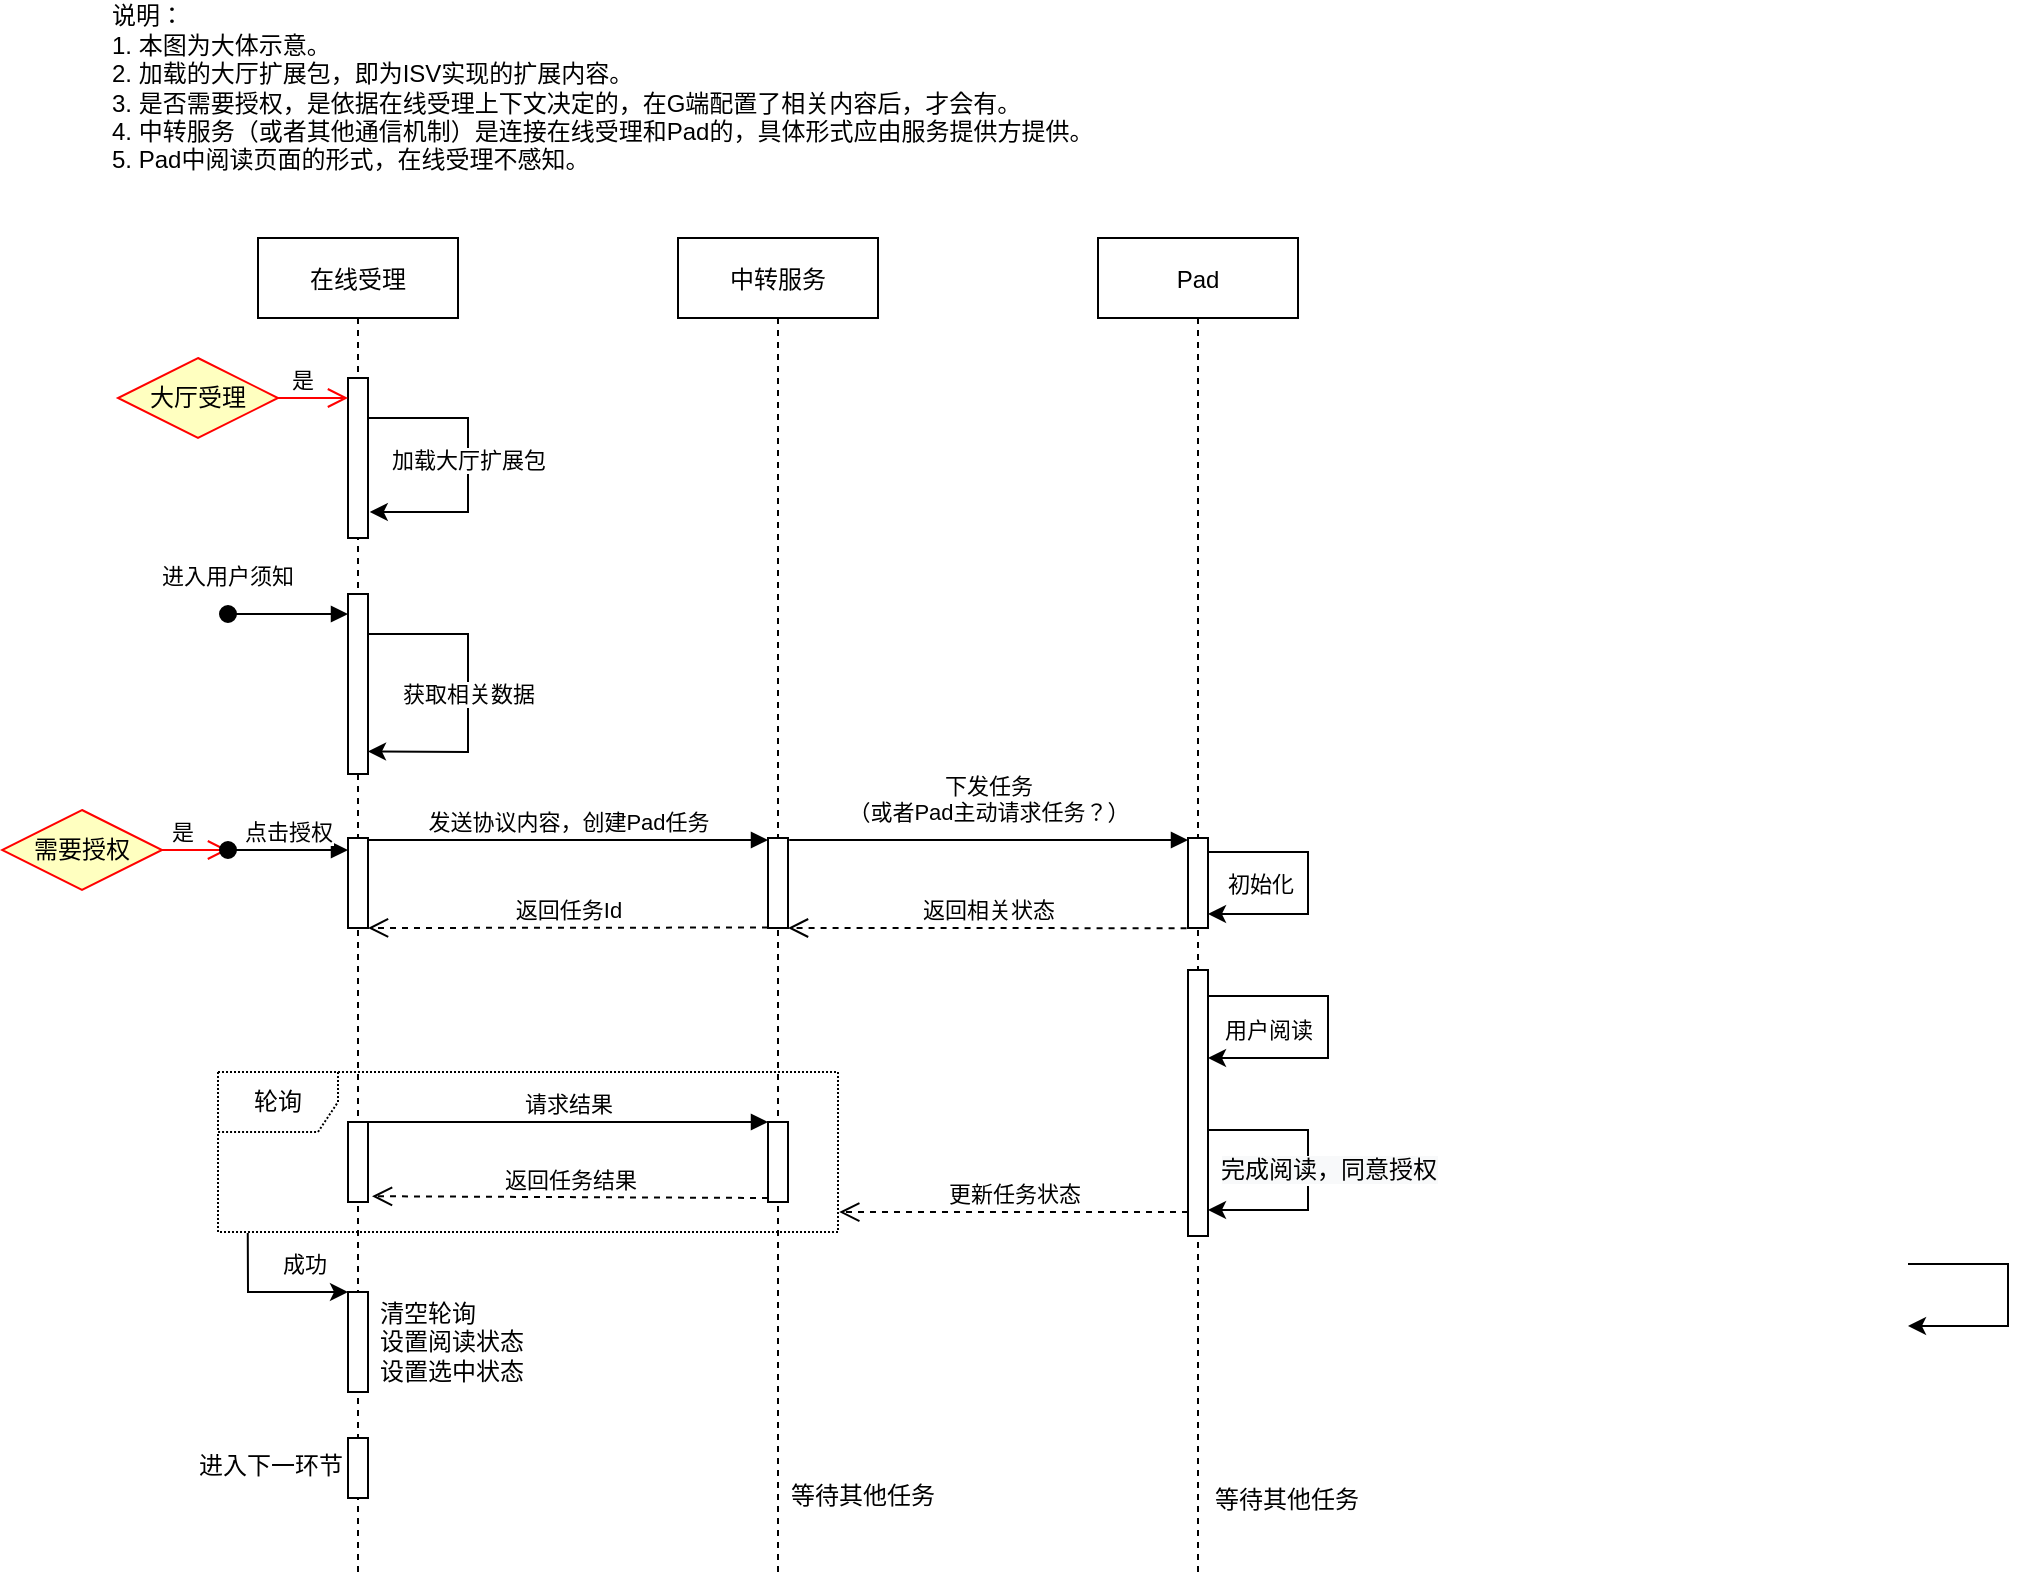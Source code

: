 <mxfile version="16.1.2" type="github">
  <diagram id="kgpKYQtTHZ0yAKxKKP6v" name="Page-1">
    <mxGraphModel dx="1236" dy="794" grid="0" gridSize="10" guides="1" tooltips="1" connect="1" arrows="1" fold="1" page="1" pageScale="1" pageWidth="850" pageHeight="1100" math="0" shadow="0">
      <root>
        <mxCell id="0" />
        <mxCell id="1" parent="0" />
        <mxCell id="3nuBFxr9cyL0pnOWT2aG-1" value="在线受理" style="shape=umlLifeline;perimeter=lifelinePerimeter;container=1;collapsible=0;recursiveResize=0;rounded=0;shadow=0;strokeWidth=1;" parent="1" vertex="1">
          <mxGeometry x="185" y="147" width="100" height="670" as="geometry" />
        </mxCell>
        <mxCell id="3nuBFxr9cyL0pnOWT2aG-2" value="" style="points=[];perimeter=orthogonalPerimeter;rounded=0;shadow=0;strokeWidth=1;" parent="3nuBFxr9cyL0pnOWT2aG-1" vertex="1">
          <mxGeometry x="45" y="178" width="10" height="90" as="geometry" />
        </mxCell>
        <mxCell id="3nuBFxr9cyL0pnOWT2aG-3" value="进入用户须知" style="verticalAlign=bottom;startArrow=oval;endArrow=block;startSize=8;shadow=0;strokeWidth=1;" parent="3nuBFxr9cyL0pnOWT2aG-1" target="3nuBFxr9cyL0pnOWT2aG-2" edge="1">
          <mxGeometry x="-1" y="10" relative="1" as="geometry">
            <mxPoint x="-15" y="188" as="sourcePoint" />
            <mxPoint as="offset" />
          </mxGeometry>
        </mxCell>
        <mxCell id="sGcyBA6yyYtashd6jMn5-17" value="" style="html=1;points=[];perimeter=orthogonalPerimeter;" vertex="1" parent="3nuBFxr9cyL0pnOWT2aG-1">
          <mxGeometry x="45" y="70" width="10" height="80" as="geometry" />
        </mxCell>
        <mxCell id="sGcyBA6yyYtashd6jMn5-31" value="" style="endArrow=classic;html=1;rounded=0;entryX=1.088;entryY=0.837;entryDx=0;entryDy=0;entryPerimeter=0;" edge="1" parent="3nuBFxr9cyL0pnOWT2aG-1" target="sGcyBA6yyYtashd6jMn5-17">
          <mxGeometry width="50" height="50" relative="1" as="geometry">
            <mxPoint x="55" y="90" as="sourcePoint" />
            <mxPoint x="145" y="90" as="targetPoint" />
            <Array as="points">
              <mxPoint x="105" y="90" />
              <mxPoint x="105" y="137" />
            </Array>
          </mxGeometry>
        </mxCell>
        <mxCell id="sGcyBA6yyYtashd6jMn5-32" value="加载大厅扩展包" style="edgeLabel;html=1;align=center;verticalAlign=middle;resizable=0;points=[];" vertex="1" connectable="0" parent="sGcyBA6yyYtashd6jMn5-31">
          <mxGeometry x="-0.027" relative="1" as="geometry">
            <mxPoint as="offset" />
          </mxGeometry>
        </mxCell>
        <mxCell id="sGcyBA6yyYtashd6jMn5-33" value="获取相关数据" style="endArrow=classic;html=1;rounded=0;entryX=1;entryY=0.875;entryDx=0;entryDy=0;entryPerimeter=0;" edge="1" parent="3nuBFxr9cyL0pnOWT2aG-1" target="3nuBFxr9cyL0pnOWT2aG-2">
          <mxGeometry width="50" height="50" relative="1" as="geometry">
            <mxPoint x="55" y="198" as="sourcePoint" />
            <mxPoint x="145" y="198" as="targetPoint" />
            <Array as="points">
              <mxPoint x="105" y="198" />
              <mxPoint x="105" y="257" />
            </Array>
          </mxGeometry>
        </mxCell>
        <mxCell id="sGcyBA6yyYtashd6jMn5-42" value="" style="html=1;points=[];perimeter=orthogonalPerimeter;" vertex="1" parent="3nuBFxr9cyL0pnOWT2aG-1">
          <mxGeometry x="45" y="300" width="10" height="45" as="geometry" />
        </mxCell>
        <mxCell id="sGcyBA6yyYtashd6jMn5-62" value="" style="html=1;points=[];perimeter=orthogonalPerimeter;" vertex="1" parent="3nuBFxr9cyL0pnOWT2aG-1">
          <mxGeometry x="45" y="527" width="10" height="50" as="geometry" />
        </mxCell>
        <mxCell id="sGcyBA6yyYtashd6jMn5-94" value="" style="html=1;points=[];perimeter=orthogonalPerimeter;" vertex="1" parent="3nuBFxr9cyL0pnOWT2aG-1">
          <mxGeometry x="45" y="600" width="10" height="30" as="geometry" />
        </mxCell>
        <mxCell id="3nuBFxr9cyL0pnOWT2aG-5" value="Pad" style="shape=umlLifeline;perimeter=lifelinePerimeter;container=1;collapsible=0;recursiveResize=0;rounded=0;shadow=0;strokeWidth=1;" parent="1" vertex="1">
          <mxGeometry x="605" y="147" width="100" height="670" as="geometry" />
        </mxCell>
        <mxCell id="sGcyBA6yyYtashd6jMn5-53" value="" style="html=1;points=[];perimeter=orthogonalPerimeter;" vertex="1" parent="3nuBFxr9cyL0pnOWT2aG-5">
          <mxGeometry x="45" y="300" width="10" height="45" as="geometry" />
        </mxCell>
        <mxCell id="sGcyBA6yyYtashd6jMn5-67" value="" style="html=1;points=[];perimeter=orthogonalPerimeter;" vertex="1" parent="3nuBFxr9cyL0pnOWT2aG-5">
          <mxGeometry x="45" y="366" width="10" height="133" as="geometry" />
        </mxCell>
        <mxCell id="sGcyBA6yyYtashd6jMn5-76" value="" style="endArrow=classic;html=1;rounded=0;" edge="1" parent="3nuBFxr9cyL0pnOWT2aG-5">
          <mxGeometry width="50" height="50" relative="1" as="geometry">
            <mxPoint x="55" y="446" as="sourcePoint" />
            <mxPoint x="55" y="486" as="targetPoint" />
            <Array as="points">
              <mxPoint x="105" y="446" />
              <mxPoint x="105" y="486" />
            </Array>
          </mxGeometry>
        </mxCell>
        <mxCell id="sGcyBA6yyYtashd6jMn5-86" value="&lt;span style=&quot;font-size: 12px ; background-color: rgb(248 , 249 , 250)&quot;&gt;完成阅读，同意授权&lt;/span&gt;" style="edgeLabel;html=1;align=center;verticalAlign=middle;resizable=0;points=[];" vertex="1" connectable="0" parent="sGcyBA6yyYtashd6jMn5-76">
          <mxGeometry x="-0.068" relative="1" as="geometry">
            <mxPoint x="10" y="5" as="offset" />
          </mxGeometry>
        </mxCell>
        <mxCell id="sGcyBA6yyYtashd6jMn5-74" value="" style="endArrow=classic;html=1;rounded=0;" edge="1" parent="3nuBFxr9cyL0pnOWT2aG-5">
          <mxGeometry width="50" height="50" relative="1" as="geometry">
            <mxPoint x="55" y="379" as="sourcePoint" />
            <mxPoint x="55" y="410" as="targetPoint" />
            <Array as="points">
              <mxPoint x="115" y="379" />
              <mxPoint x="115" y="410" />
            </Array>
          </mxGeometry>
        </mxCell>
        <mxCell id="sGcyBA6yyYtashd6jMn5-85" value="用户阅读" style="edgeLabel;html=1;align=center;verticalAlign=middle;resizable=0;points=[];" vertex="1" connectable="0" parent="sGcyBA6yyYtashd6jMn5-74">
          <mxGeometry x="0.015" relative="1" as="geometry">
            <mxPoint x="-30" as="offset" />
          </mxGeometry>
        </mxCell>
        <mxCell id="sGcyBA6yyYtashd6jMn5-80" value="" style="endArrow=classic;html=1;rounded=0;" edge="1" parent="3nuBFxr9cyL0pnOWT2aG-5">
          <mxGeometry width="50" height="50" relative="1" as="geometry">
            <mxPoint x="55" y="307" as="sourcePoint" />
            <mxPoint x="55" y="338" as="targetPoint" />
            <Array as="points">
              <mxPoint x="105" y="307" />
              <mxPoint x="105" y="338" />
            </Array>
          </mxGeometry>
        </mxCell>
        <mxCell id="sGcyBA6yyYtashd6jMn5-87" value="初始化" style="edgeLabel;html=1;align=center;verticalAlign=middle;resizable=0;points=[];" vertex="1" connectable="0" parent="sGcyBA6yyYtashd6jMn5-80">
          <mxGeometry x="0.046" y="3" relative="1" as="geometry">
            <mxPoint x="-27" y="-3" as="offset" />
          </mxGeometry>
        </mxCell>
        <mxCell id="sGcyBA6yyYtashd6jMn5-6" value="中转服务" style="shape=umlLifeline;perimeter=lifelinePerimeter;container=1;collapsible=0;recursiveResize=0;rounded=0;shadow=0;strokeWidth=1;" vertex="1" parent="1">
          <mxGeometry x="395" y="147" width="100" height="670" as="geometry" />
        </mxCell>
        <mxCell id="sGcyBA6yyYtashd6jMn5-43" value="" style="html=1;points=[];perimeter=orthogonalPerimeter;" vertex="1" parent="sGcyBA6yyYtashd6jMn5-6">
          <mxGeometry x="45" y="300" width="10" height="45" as="geometry" />
        </mxCell>
        <mxCell id="sGcyBA6yyYtashd6jMn5-47" value="" style="html=1;points=[];perimeter=orthogonalPerimeter;" vertex="1" parent="sGcyBA6yyYtashd6jMn5-6">
          <mxGeometry x="45" y="442" width="10" height="40" as="geometry" />
        </mxCell>
        <mxCell id="sGcyBA6yyYtashd6jMn5-52" value="轮询" style="shape=umlFrame;whiteSpace=wrap;html=1;dashed=1;dashPattern=1 1;" vertex="1" parent="sGcyBA6yyYtashd6jMn5-6">
          <mxGeometry x="-230" y="417" width="310" height="80" as="geometry" />
        </mxCell>
        <mxCell id="sGcyBA6yyYtashd6jMn5-25" value="大厅受理" style="rhombus;whiteSpace=wrap;html=1;fillColor=#ffffc0;strokeColor=#ff0000;" vertex="1" parent="1">
          <mxGeometry x="115" y="207" width="80" height="40" as="geometry" />
        </mxCell>
        <mxCell id="sGcyBA6yyYtashd6jMn5-26" value="是" style="edgeStyle=orthogonalEdgeStyle;html=1;align=left;verticalAlign=bottom;endArrow=open;endSize=8;strokeColor=#ff0000;rounded=0;" edge="1" source="sGcyBA6yyYtashd6jMn5-25" parent="1">
          <mxGeometry x="-0.714" relative="1" as="geometry">
            <mxPoint x="230" y="227" as="targetPoint" />
            <mxPoint as="offset" />
          </mxGeometry>
        </mxCell>
        <mxCell id="sGcyBA6yyYtashd6jMn5-37" value="需要授权" style="rhombus;whiteSpace=wrap;html=1;fillColor=#ffffc0;strokeColor=#ff0000;" vertex="1" parent="1">
          <mxGeometry x="57" y="433" width="80" height="40" as="geometry" />
        </mxCell>
        <mxCell id="sGcyBA6yyYtashd6jMn5-38" value="是" style="edgeStyle=orthogonalEdgeStyle;html=1;align=left;verticalAlign=bottom;endArrow=open;endSize=8;strokeColor=#ff0000;rounded=0;" edge="1" source="sGcyBA6yyYtashd6jMn5-37" parent="1">
          <mxGeometry x="-0.818" relative="1" as="geometry">
            <mxPoint x="170" y="453" as="targetPoint" />
            <mxPoint as="offset" />
          </mxGeometry>
        </mxCell>
        <mxCell id="sGcyBA6yyYtashd6jMn5-41" value="点击授权" style="html=1;verticalAlign=bottom;startArrow=oval;startFill=1;endArrow=block;startSize=8;rounded=0;" edge="1" parent="1">
          <mxGeometry width="60" relative="1" as="geometry">
            <mxPoint x="170" y="453" as="sourcePoint" />
            <mxPoint x="230" y="453" as="targetPoint" />
            <mxPoint as="offset" />
          </mxGeometry>
        </mxCell>
        <mxCell id="sGcyBA6yyYtashd6jMn5-44" value="发送协议内容，创建Pad任务" style="html=1;verticalAlign=bottom;endArrow=block;entryX=0;entryY=0;rounded=0;" edge="1" parent="1">
          <mxGeometry relative="1" as="geometry">
            <mxPoint x="240" y="448" as="sourcePoint" />
            <mxPoint x="440" y="448" as="targetPoint" />
          </mxGeometry>
        </mxCell>
        <mxCell id="sGcyBA6yyYtashd6jMn5-45" value="返回任务Id" style="html=1;verticalAlign=bottom;endArrow=open;dashed=1;endSize=8;exitX=0;exitY=0.95;rounded=0;startSize=8;" edge="1" parent="1">
          <mxGeometry relative="1" as="geometry">
            <mxPoint x="240" y="492" as="targetPoint" />
            <mxPoint x="440" y="491.75" as="sourcePoint" />
            <Array as="points" />
          </mxGeometry>
        </mxCell>
        <mxCell id="sGcyBA6yyYtashd6jMn5-54" value="下发任务&lt;br&gt;（或者Pad主动请求任务？）" style="html=1;verticalAlign=bottom;endArrow=block;rounded=0;exitX=1.06;exitY=0.094;exitDx=0;exitDy=0;exitPerimeter=0;" edge="1" parent="1">
          <mxGeometry x="-0.003" y="5" relative="1" as="geometry">
            <mxPoint x="450.6" y="448" as="sourcePoint" />
            <mxPoint x="650" y="448" as="targetPoint" />
            <mxPoint as="offset" />
          </mxGeometry>
        </mxCell>
        <mxCell id="sGcyBA6yyYtashd6jMn5-64" value="清空轮询&lt;br&gt;设置阅读状态&lt;br&gt;设置选中状态" style="text;html=1;align=left;verticalAlign=middle;resizable=0;points=[];autosize=1;strokeColor=none;fillColor=none;horizontal=1;" vertex="1" parent="1">
          <mxGeometry x="244" y="674" width="90" height="50" as="geometry" />
        </mxCell>
        <mxCell id="sGcyBA6yyYtashd6jMn5-75" value="" style="endArrow=classic;html=1;rounded=0;" edge="1" parent="1">
          <mxGeometry width="50" height="50" relative="1" as="geometry">
            <mxPoint x="1010" y="660" as="sourcePoint" />
            <mxPoint x="1010" y="691" as="targetPoint" />
            <Array as="points">
              <mxPoint x="1060" y="660" />
              <mxPoint x="1060" y="691" />
            </Array>
          </mxGeometry>
        </mxCell>
        <mxCell id="sGcyBA6yyYtashd6jMn5-77" value="更新任务状态" style="html=1;verticalAlign=bottom;endArrow=open;dashed=1;endSize=8;rounded=0;entryX=1.002;entryY=0.888;entryDx=0;entryDy=0;entryPerimeter=0;" edge="1" parent="1">
          <mxGeometry relative="1" as="geometry">
            <mxPoint x="475.62" y="634.04" as="targetPoint" />
            <mxPoint x="650" y="634" as="sourcePoint" />
          </mxGeometry>
        </mxCell>
        <mxCell id="sGcyBA6yyYtashd6jMn5-50" value="" style="html=1;points=[];perimeter=orthogonalPerimeter;" vertex="1" parent="1">
          <mxGeometry x="230" y="589" width="10" height="40" as="geometry" />
        </mxCell>
        <mxCell id="sGcyBA6yyYtashd6jMn5-48" value="请求结果" style="html=1;verticalAlign=bottom;endArrow=block;entryX=0;entryY=0;rounded=0;" edge="1" target="sGcyBA6yyYtashd6jMn5-47" parent="1">
          <mxGeometry relative="1" as="geometry">
            <mxPoint x="240" y="589" as="sourcePoint" />
          </mxGeometry>
        </mxCell>
        <mxCell id="sGcyBA6yyYtashd6jMn5-49" value="返回任务结果" style="html=1;verticalAlign=bottom;endArrow=open;dashed=1;endSize=8;exitX=0;exitY=0.95;rounded=0;entryX=1.2;entryY=0.928;entryDx=0;entryDy=0;entryPerimeter=0;" edge="1" source="sGcyBA6yyYtashd6jMn5-47" parent="1" target="sGcyBA6yyYtashd6jMn5-50">
          <mxGeometry relative="1" as="geometry">
            <mxPoint x="375" y="679" as="targetPoint" />
          </mxGeometry>
        </mxCell>
        <mxCell id="sGcyBA6yyYtashd6jMn5-55" value="返回相关状态" style="html=1;verticalAlign=bottom;endArrow=open;dashed=1;endSize=8;exitX=-0.071;exitY=1.002;rounded=0;startSize=8;entryX=1;entryY=1;entryDx=0;entryDy=0;entryPerimeter=0;exitDx=0;exitDy=0;exitPerimeter=0;" edge="1" source="sGcyBA6yyYtashd6jMn5-53" parent="1" target="sGcyBA6yyYtashd6jMn5-43">
          <mxGeometry relative="1" as="geometry">
            <mxPoint x="460" y="492" as="targetPoint" />
          </mxGeometry>
        </mxCell>
        <mxCell id="sGcyBA6yyYtashd6jMn5-88" value="" style="endArrow=classic;html=1;rounded=0;startSize=8;exitX=0.048;exitY=1.007;exitDx=0;exitDy=0;exitPerimeter=0;" edge="1" parent="1" source="sGcyBA6yyYtashd6jMn5-52">
          <mxGeometry width="50" height="50" relative="1" as="geometry">
            <mxPoint x="180" y="654" as="sourcePoint" />
            <mxPoint x="230" y="674" as="targetPoint" />
            <Array as="points">
              <mxPoint x="180" y="674" />
            </Array>
          </mxGeometry>
        </mxCell>
        <mxCell id="sGcyBA6yyYtashd6jMn5-90" value="成功" style="edgeLabel;html=1;align=center;verticalAlign=middle;resizable=0;points=[];" vertex="1" connectable="0" parent="sGcyBA6yyYtashd6jMn5-88">
          <mxGeometry x="0.084" y="2" relative="1" as="geometry">
            <mxPoint x="14" y="-12" as="offset" />
          </mxGeometry>
        </mxCell>
        <mxCell id="sGcyBA6yyYtashd6jMn5-91" value="等待其他任务" style="text;html=1;align=center;verticalAlign=middle;resizable=0;points=[];autosize=1;strokeColor=none;fillColor=none;" vertex="1" parent="1">
          <mxGeometry x="442" y="766" width="90" height="20" as="geometry" />
        </mxCell>
        <mxCell id="sGcyBA6yyYtashd6jMn5-93" value="等待其他任务" style="text;html=1;align=center;verticalAlign=middle;resizable=0;points=[];autosize=1;strokeColor=none;fillColor=none;" vertex="1" parent="1">
          <mxGeometry x="654" y="768" width="90" height="20" as="geometry" />
        </mxCell>
        <mxCell id="sGcyBA6yyYtashd6jMn5-95" value="进入下一环节" style="text;html=1;align=center;verticalAlign=middle;resizable=0;points=[];autosize=1;strokeColor=none;fillColor=none;" vertex="1" parent="1">
          <mxGeometry x="146" y="751" width="90" height="20" as="geometry" />
        </mxCell>
        <mxCell id="sGcyBA6yyYtashd6jMn5-96" value="说明：&lt;br&gt;1. 本图为大体示意。&lt;br&gt;2. 加载的大厅扩展包，即为ISV实现的扩展内容。&lt;br&gt;3. 是否需要授权，是依据在线受理上下文决定的，在G端配置了相关内容后，才会有。&lt;br&gt;4. 中转服务（或者其他通信机制）是连接在线受理和Pad的，具体形式应由服务提供方提供。&lt;br&gt;5. Pad中阅读页面的形式，在线受理不感知。" style="text;html=1;align=left;verticalAlign=middle;resizable=0;points=[];autosize=1;strokeColor=none;fillColor=none;" vertex="1" parent="1">
          <mxGeometry x="110" y="28" width="501" height="88" as="geometry" />
        </mxCell>
      </root>
    </mxGraphModel>
  </diagram>
</mxfile>
